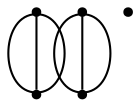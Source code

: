 graph {
  node [shape=point,comment="{\"directed\":false,\"doi\":\"10.1007/978-3-319-27261-0_36\",\"figure\":\"5\"}"]

  v0 [pos="1486.0596047127246,390.0592531970883"]
  v1 [pos="1452.7972664759639,711.7713078465404"]
  v2 [pos="1213.8338368313562,390.4571846380694"]
  v3 [pos="1177.7878520214517,604.4483461395843"]
  v4 [pos="1118.9367714420423,711.8565152819693"]

  v4 -- v1 [id="-3",pos="1118.9367714420423,711.8565152819693 1149.5248351841,711.6014016767895 1149.5248351841,711.6014016767895 1149.5248351841,711.6014016767895 1149.5248351841,640.1825641046314 1149.5248351841,640.1825641046314 1149.5248351841,640.1825641046314 1240.2600386350862,640.1825641046314 1240.2600386350862,640.1825641046314 1240.2600386350862,640.1825641046314 1240.2600386350862,675.8878179003966 1240.2600386350862,675.8878179003966 1240.2600386350862,675.8878179003966 1179.7795684405855,675.8878179003966 1179.7795684405855,675.8878179003966 1179.7795684405855,675.8878179003966 1179.7795684405855,711.6014016767895 1179.7795684405855,711.6014016767895 1179.7795684405855,711.6014016767895 1452.7972664759639,711.7713078465404 1452.7972664759639,711.7713078465404 1452.7972664759639,711.7713078465404"]
  v1 -- v4 [id="-9",pos="1452.7972664759639,711.7713078465404 1606.2350373779038,712.747378095671 1606.2350373779038,712.747378095671 1606.2350373779038,712.747378095671 1606.2350373779038,498.96599221317126 1606.2350373779038,498.96599221317126 1606.2350373779038,498.96599221317126 1058.093529324575,498.96599221317126 1058.093529324575,498.96599221317126 1058.093529324575,498.96599221317126 1058.093529324575,712.747378095671 1058.093529324575,712.747378095671 1058.093529324575,712.747378095671 1118.9367714420423,711.8565152819693 1118.9367714420423,711.8565152819693 1118.9367714420423,711.8565152819693"]
  v2 -- v0 [id="-10",pos="1213.8338368313562,390.4571846380694 1486.0596047127246,390.0592531970883 1486.0596047127246,390.0592531970883 1486.0596047127246,390.0592531970883"]
  v4 -- v1 [id="-12",pos="1118.9367714420423,711.8565152819693 1452.7972664759639,711.7713078465404 1452.7972664759639,711.7713078465404 1452.7972664759639,711.7713078465404"]
  v2 -- v0 [id="-13",pos="1213.8338368313562,390.4571846380694 1151.2750427928172,387.6162797181729 1151.2750427928172,387.6162797181729 1151.2750427928172,387.6162797181729 1151.2750427928172,498.3868360028076 1151.2750427928172,498.3868360028076 1151.2750427928172,498.3868360028076 1638.090036754175,498.3868360028076 1638.090036754175,498.3868360028076 1638.090036754175,498.3868360028076 1638.090036754175,387.6162797181729 1638.090036754175,387.6162797181729 1638.090036754175,387.6162797181729 1486.0596047127246,390.0592531970883 1486.0596047127246,390.0592531970883 1486.0596047127246,390.0592531970883"]
  v2 -- v0 [id="-16",pos="1213.8338368313562,390.4571846380694 1240.2601658119215,390.1957758566898 1240.2601658119215,390.1957758566898 1240.2601658119215,390.1957758566898 1240.2601658119215,461.61881021298086 1240.2601658119215,461.61881021298086 1240.2601658119215,461.61881021298086 1331.0204230994807,461.61881021298086 1331.0204230994807,461.61881021298086 1331.0204230994807,461.61881021298086 1331.0204230994807,425.90519464276883 1331.0204230994807,425.90519464276883 1331.0204230994807,425.90519464276883 1270.5108294096744,425.90519464276883 1270.5108294096744,425.90519464276883 1270.5108294096744,425.90519464276883 1270.5108294096744,390.1957758566898 1270.5108294096744,390.1957758566898 1270.5108294096744,390.1957758566898 1486.0596047127246,390.0592531970883 1486.0596047127246,390.0592531970883 1486.0596047127246,390.0592531970883"]
}